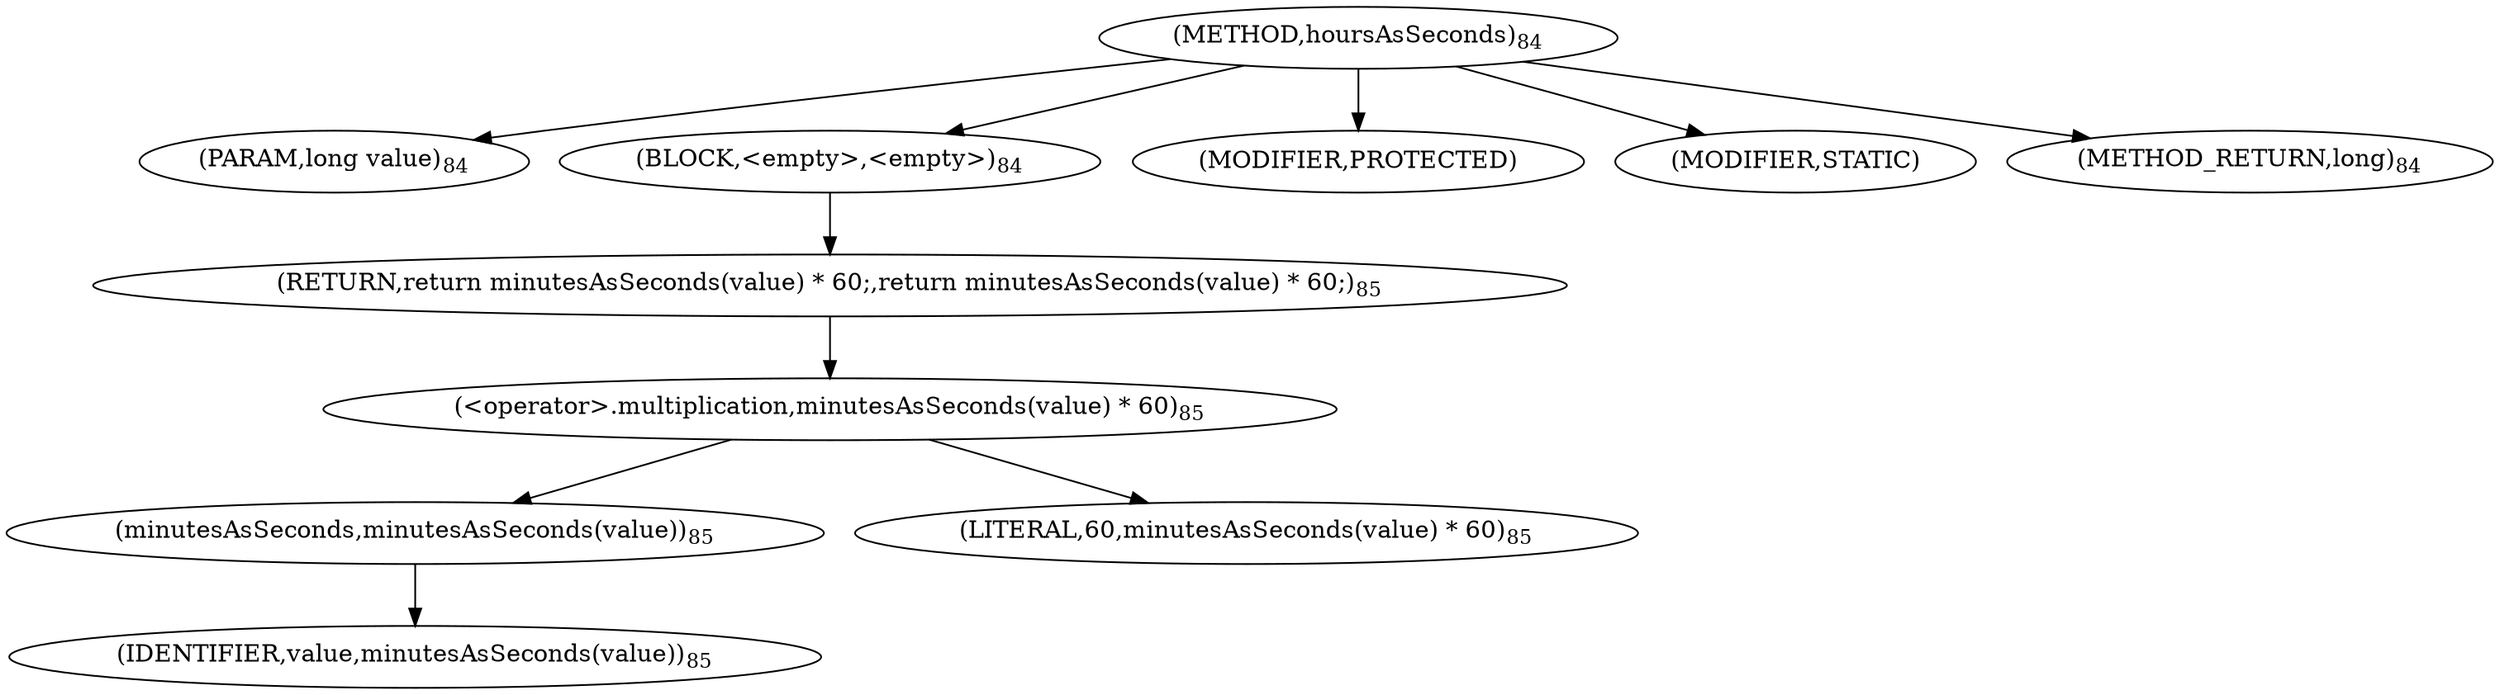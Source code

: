 digraph "hoursAsSeconds" {  
"239" [label = <(METHOD,hoursAsSeconds)<SUB>84</SUB>> ]
"240" [label = <(PARAM,long value)<SUB>84</SUB>> ]
"241" [label = <(BLOCK,&lt;empty&gt;,&lt;empty&gt;)<SUB>84</SUB>> ]
"242" [label = <(RETURN,return minutesAsSeconds(value) * 60;,return minutesAsSeconds(value) * 60;)<SUB>85</SUB>> ]
"243" [label = <(&lt;operator&gt;.multiplication,minutesAsSeconds(value) * 60)<SUB>85</SUB>> ]
"244" [label = <(minutesAsSeconds,minutesAsSeconds(value))<SUB>85</SUB>> ]
"245" [label = <(IDENTIFIER,value,minutesAsSeconds(value))<SUB>85</SUB>> ]
"246" [label = <(LITERAL,60,minutesAsSeconds(value) * 60)<SUB>85</SUB>> ]
"247" [label = <(MODIFIER,PROTECTED)> ]
"248" [label = <(MODIFIER,STATIC)> ]
"249" [label = <(METHOD_RETURN,long)<SUB>84</SUB>> ]
  "239" -> "240" 
  "239" -> "241" 
  "239" -> "247" 
  "239" -> "248" 
  "239" -> "249" 
  "241" -> "242" 
  "242" -> "243" 
  "243" -> "244" 
  "243" -> "246" 
  "244" -> "245" 
}
